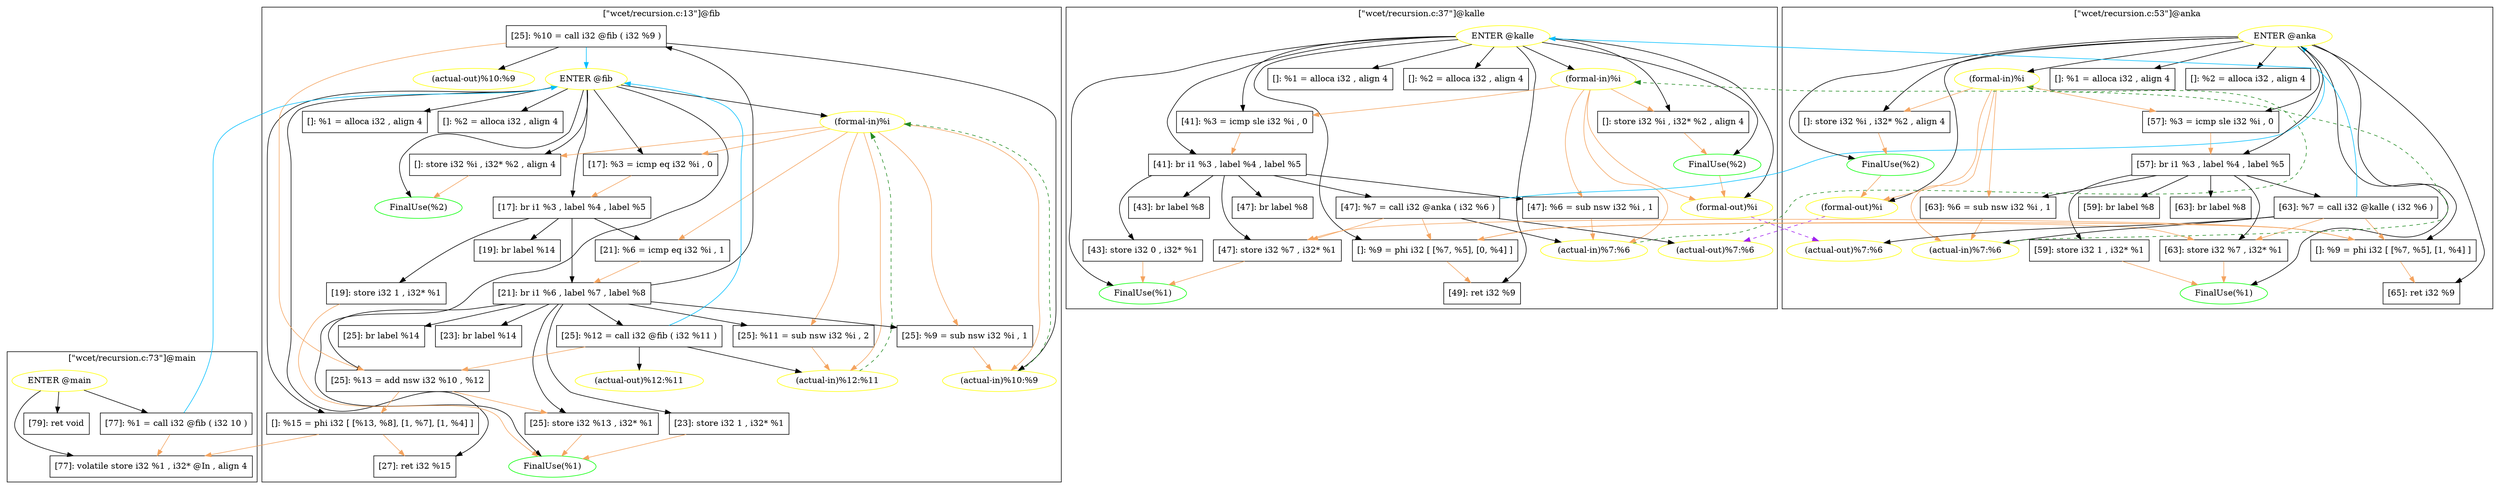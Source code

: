 digraph {
    subgraph cluster_2 {
        graph [label="[\"wcet/recursion.c:13\"]@fib"];
        -9223372036854775784 [label="(actual-out)%10:%9"
                             ,color=yellow];
        -9223372036854775781 [label="(actual-out)%12:%11"
                             ,color=yellow];
        -4611686018427387897 [label="FinalUse(%1)"
                             ,color=green];
        -4611686018427387896 [label="FinalUse(%2)"
                             ,color=green];
        2 [label="ENTER @fib"
          ,color=yellow];
        3 [label="(formal-in)%i"
          ,color=yellow];
        6 [label="[]: %1 = alloca i32 , align 4"
          ,shape=box];
        7 [label="[]: %2 = alloca i32 , align 4"
          ,shape=box];
        8 [label="[]: store i32 %i , i32* %2 , align 4"
          ,shape=box];
        9 [label="[17]: %3 = icmp eq i32 %i , 0"
          ,shape=box];
        11 [label="[17]: br i1 %3 , label %4 , label %5"
           ,shape=box];
        13 [label="[19]: store i32 1 , i32* %1"
           ,shape=box];
        14 [label="[19]: br label %14"
           ,shape=box];
        16 [label="[21]: %6 = icmp eq i32 %i , 1"
           ,shape=box];
        17 [label="[21]: br i1 %6 , label %7 , label %8"
           ,shape=box];
        19 [label="[23]: store i32 1 , i32* %1"
           ,shape=box];
        20 [label="[23]: br label %14"
           ,shape=box];
        22 [label="[25]: %9 = sub nsw i32 %i , 1"
           ,shape=box];
        23 [label="[25]: %10 = call i32 @fib ( i32 %9 )"
           ,shape=box];
        25 [label="[25]: %11 = sub nsw i32 %i , 2"
           ,shape=box];
        26 [label="[25]: %12 = call i32 @fib ( i32 %11 )"
           ,shape=box];
        27 [label="[25]: %13 = add nsw i32 %10 , %12"
           ,shape=box];
        28 [label="[25]: store i32 %13 , i32* %1"
           ,shape=box];
        29 [label="[25]: br label %14"
           ,shape=box];
        31 [label="[]: %15 = phi i32 [ [%13, %8], [1, %7], [1, %4] ]"
           ,shape=box];
        32 [label="[27]: ret i32 %15"
           ,shape=box];
        9223372036854775781 [label="(actual-in)%12:%11"
                            ,color=yellow];
        9223372036854775784 [label="(actual-in)%10:%9"
                            ,color=yellow];
    }
    subgraph cluster_33 {
        graph [label="[\"wcet/recursion.c:37\"]@kalle"];
        -9223372036854775761 [label="(actual-out)%7:%6"
                             ,color=yellow];
        -4611686018427387867 [label="FinalUse(%1)"
                             ,color=green];
        -4611686018427387866 [label="FinalUse(%2)"
                             ,color=green];
        -34 [label="(formal-out)%i"
            ,color=yellow];
        33 [label="ENTER @kalle"
           ,color=yellow];
        34 [label="(formal-in)%i"
           ,color=yellow];
        36 [label="[]: %1 = alloca i32 , align 4"
           ,shape=box];
        37 [label="[]: %2 = alloca i32 , align 4"
           ,shape=box];
        38 [label="[]: store i32 %i , i32* %2 , align 4"
           ,shape=box];
        39 [label="[41]: %3 = icmp sle i32 %i , 0"
           ,shape=box];
        40 [label="[41]: br i1 %3 , label %4 , label %5"
           ,shape=box];
        42 [label="[43]: store i32 0 , i32* %1"
           ,shape=box];
        43 [label="[43]: br label %8"
           ,shape=box];
        45 [label="[47]: %6 = sub nsw i32 %i , 1"
           ,shape=box];
        46 [label="[47]: %7 = call i32 @anka ( i32 %6 )"
           ,shape=box];
        47 [label="[47]: store i32 %7 , i32* %1"
           ,shape=box];
        48 [label="[47]: br label %8"
           ,shape=box];
        50 [label="[]: %9 = phi i32 [ [%7, %5], [0, %4] ]"
           ,shape=box];
        51 [label="[49]: ret i32 %9"
           ,shape=box];
        9223372036854775761 [label="(actual-in)%7:%6"
                            ,color=yellow];
    }
    subgraph cluster_52 {
        graph [label="[\"wcet/recursion.c:53\"]@anka"];
        -9223372036854775742 [label="(actual-out)%7:%6"
                             ,color=yellow];
        -4611686018427387848 [label="FinalUse(%1)"
                             ,color=green];
        -4611686018427387847 [label="FinalUse(%2)"
                             ,color=green];
        -53 [label="(formal-out)%i"
            ,color=yellow];
        52 [label="ENTER @anka"
           ,color=yellow];
        53 [label="(formal-in)%i"
           ,color=yellow];
        55 [label="[]: %1 = alloca i32 , align 4"
           ,shape=box];
        56 [label="[]: %2 = alloca i32 , align 4"
           ,shape=box];
        57 [label="[]: store i32 %i , i32* %2 , align 4"
           ,shape=box];
        58 [label="[57]: %3 = icmp sle i32 %i , 0"
           ,shape=box];
        59 [label="[57]: br i1 %3 , label %4 , label %5"
           ,shape=box];
        61 [label="[59]: store i32 1 , i32* %1"
           ,shape=box];
        62 [label="[59]: br label %8"
           ,shape=box];
        64 [label="[63]: %6 = sub nsw i32 %i , 1"
           ,shape=box];
        65 [label="[63]: %7 = call i32 @kalle ( i32 %6 )"
           ,shape=box];
        66 [label="[63]: store i32 %7 , i32* %1"
           ,shape=box];
        67 [label="[63]: br label %8"
           ,shape=box];
        69 [label="[]: %9 = phi i32 [ [%7, %5], [1, %4] ]"
           ,shape=box];
        70 [label="[65]: ret i32 %9"
           ,shape=box];
        9223372036854775742 [label="(actual-in)%7:%6"
                            ,color=yellow];
    }
    subgraph cluster_71 {
        graph [label="[\"wcet/recursion.c:73\"]@main"];
        71 [label="ENTER @main"
           ,color=yellow];
        73 [label="[77]: %1 = call i32 @fib ( i32 10 )"
           ,shape=box];
        75 [label="[77]: volatile store i32 %1 , i32* @In , align 4"
           ,shape=box];
        76 [label="[79]: ret void"
           ,shape=box];
    }
    -4611686018427387866 -> -34 [color=sandybrown];
    -4611686018427387847 -> -53 [color=sandybrown];
    -53 -> -9223372036854775761 [style=dashed
                                ,color=purple];
    -34 -> -9223372036854775742 [style=dashed
                                ,color=purple];
    2 -> -4611686018427387897 [color=black];
    2 -> -4611686018427387896 [color=black];
    2 -> 3 [color=black];
    2 -> 6 [color=black];
    2 -> 7 [color=black];
    2 -> 8 [color=black];
    2 -> 9 [color=black];
    2 -> 11 [color=black];
    2 -> 31 [color=black];
    2 -> 32 [color=black];
    3 -> 8 [color=sandybrown];
    3 -> 9 [color=sandybrown];
    3 -> 16 [color=sandybrown];
    3 -> 22 [color=sandybrown];
    3 -> 25 [color=sandybrown];
    3 -> 9223372036854775781 [color=sandybrown];
    3 -> 9223372036854775784 [color=sandybrown];
    8 -> -4611686018427387896 [color=sandybrown];
    9 -> 11 [color=sandybrown];
    11 -> 13 [color=black];
    11 -> 14 [color=black];
    11 -> 16 [color=black];
    11 -> 17 [color=black];
    13 -> -4611686018427387897 [color=sandybrown];
    16 -> 17 [color=sandybrown];
    17 -> 19 [color=black];
    17 -> 20 [color=black];
    17 -> 22 [color=black];
    17 -> 23 [color=black];
    17 -> 25 [color=black];
    17 -> 26 [color=black];
    17 -> 27 [color=black];
    17 -> 28 [color=black];
    17 -> 29 [color=black];
    19 -> -4611686018427387897 [color=sandybrown];
    22 -> 9223372036854775784 [color=sandybrown];
    23 -> -9223372036854775784 [color=black];
    23 -> 2 [color=deepskyblue];
    23 -> 27 [color=sandybrown];
    23 -> 9223372036854775784 [color=black];
    25 -> 9223372036854775781 [color=sandybrown];
    26 -> -9223372036854775781 [color=black];
    26 -> 2 [color=deepskyblue];
    26 -> 27 [color=sandybrown];
    26 -> 9223372036854775781 [color=black];
    27 -> 28 [color=sandybrown];
    27 -> 31 [color=sandybrown];
    28 -> -4611686018427387897 [color=sandybrown];
    31 -> 32 [color=sandybrown];
    31 -> 75 [color=sandybrown];
    33 -> -4611686018427387867 [color=black];
    33 -> -4611686018427387866 [color=black];
    33 -> -34 [color=black];
    33 -> 34 [color=black];
    33 -> 36 [color=black];
    33 -> 37 [color=black];
    33 -> 38 [color=black];
    33 -> 39 [color=black];
    33 -> 40 [color=black];
    33 -> 50 [color=black];
    33 -> 51 [color=black];
    34 -> -34 [color=sandybrown];
    34 -> 38 [color=sandybrown];
    34 -> 39 [color=sandybrown];
    34 -> 45 [color=sandybrown];
    34 -> 9223372036854775761 [color=sandybrown];
    38 -> -4611686018427387866 [color=sandybrown];
    39 -> 40 [color=sandybrown];
    40 -> 42 [color=black];
    40 -> 43 [color=black];
    40 -> 45 [color=black];
    40 -> 46 [color=black];
    40 -> 47 [color=black];
    40 -> 48 [color=black];
    42 -> -4611686018427387867 [color=sandybrown];
    45 -> 9223372036854775761 [color=sandybrown];
    46 -> -9223372036854775761 [color=black];
    46 -> 47 [color=sandybrown];
    46 -> 50 [color=sandybrown];
    46 -> 52 [color=deepskyblue];
    46 -> 9223372036854775761 [color=black];
    47 -> -4611686018427387867 [color=sandybrown];
    50 -> 51 [color=sandybrown];
    50 -> 66 [color=sandybrown];
    50 -> 69 [color=sandybrown];
    52 -> -4611686018427387848 [color=black];
    52 -> -4611686018427387847 [color=black];
    52 -> -53 [color=black];
    52 -> 53 [color=black];
    52 -> 55 [color=black];
    52 -> 56 [color=black];
    52 -> 57 [color=black];
    52 -> 58 [color=black];
    52 -> 59 [color=black];
    52 -> 69 [color=black];
    52 -> 70 [color=black];
    53 -> -53 [color=sandybrown];
    53 -> 57 [color=sandybrown];
    53 -> 58 [color=sandybrown];
    53 -> 64 [color=sandybrown];
    53 -> 9223372036854775742 [color=sandybrown];
    57 -> -4611686018427387847 [color=sandybrown];
    58 -> 59 [color=sandybrown];
    59 -> 61 [color=black];
    59 -> 62 [color=black];
    59 -> 64 [color=black];
    59 -> 65 [color=black];
    59 -> 66 [color=black];
    59 -> 67 [color=black];
    61 -> -4611686018427387848 [color=sandybrown];
    64 -> 9223372036854775742 [color=sandybrown];
    65 -> -9223372036854775742 [color=black];
    65 -> 33 [color=deepskyblue];
    65 -> 66 [color=sandybrown];
    65 -> 69 [color=sandybrown];
    65 -> 9223372036854775742 [color=black];
    66 -> -4611686018427387848 [color=sandybrown];
    69 -> 47 [color=sandybrown];
    69 -> 50 [color=sandybrown];
    69 -> 70 [color=sandybrown];
    71 -> 73 [color=black];
    71 -> 75 [color=black];
    71 -> 76 [color=black];
    73 -> 2 [color=deepskyblue];
    73 -> 75 [color=sandybrown];
    9223372036854775742 -> 34 [style=dashed
                              ,color=forestgreen];
    9223372036854775761 -> 53 [style=dashed
                              ,color=forestgreen];
    9223372036854775781 -> 3 [style=dashed
                             ,color=forestgreen];
    9223372036854775784 -> 3 [style=dashed
                             ,color=forestgreen];
}